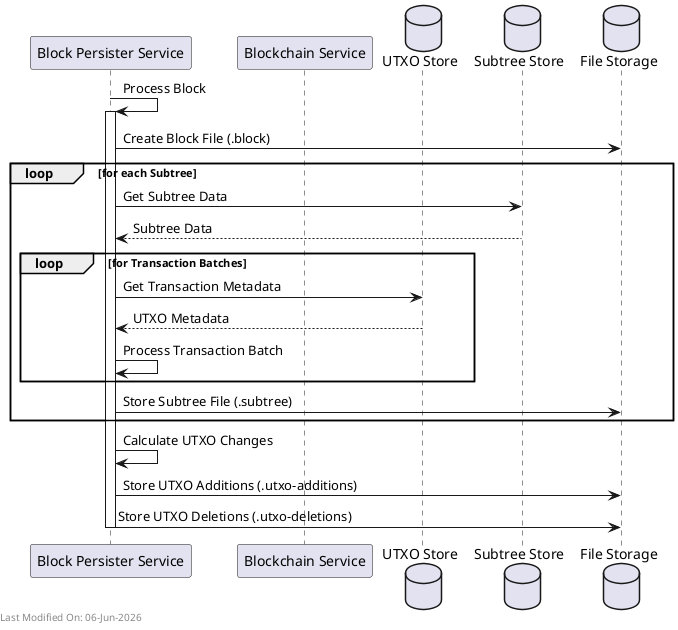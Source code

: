 @startuml block_persister_subtree_processing
participant "Block Persister Service" as BlockPersister
participant "Blockchain Service" as Blockchain
database "UTXO Store" as TMS
database "Subtree Store" as SubtreeStore
database "File Storage" as FileStorage

BlockPersister -> BlockPersister: Process Block
activate BlockPersister

BlockPersister -> FileStorage: Create Block File (.block)

loop for each Subtree
    BlockPersister -> SubtreeStore: Get Subtree Data
    SubtreeStore --> BlockPersister: Subtree Data

    loop for Transaction Batches
        BlockPersister -> TMS: Get Transaction Metadata
        TMS --> BlockPersister: UTXO Metadata

        BlockPersister -> BlockPersister: Process Transaction Batch
    end

    BlockPersister -> FileStorage: Store Subtree File (.subtree)
end

BlockPersister -> BlockPersister: Calculate UTXO Changes
BlockPersister -> FileStorage: Store UTXO Additions (.utxo-additions)
BlockPersister -> FileStorage: Store UTXO Deletions (.utxo-deletions)

deactivate BlockPersister

left footer Last Modified On: %date("dd-MMM-yyyy")
@enduml
